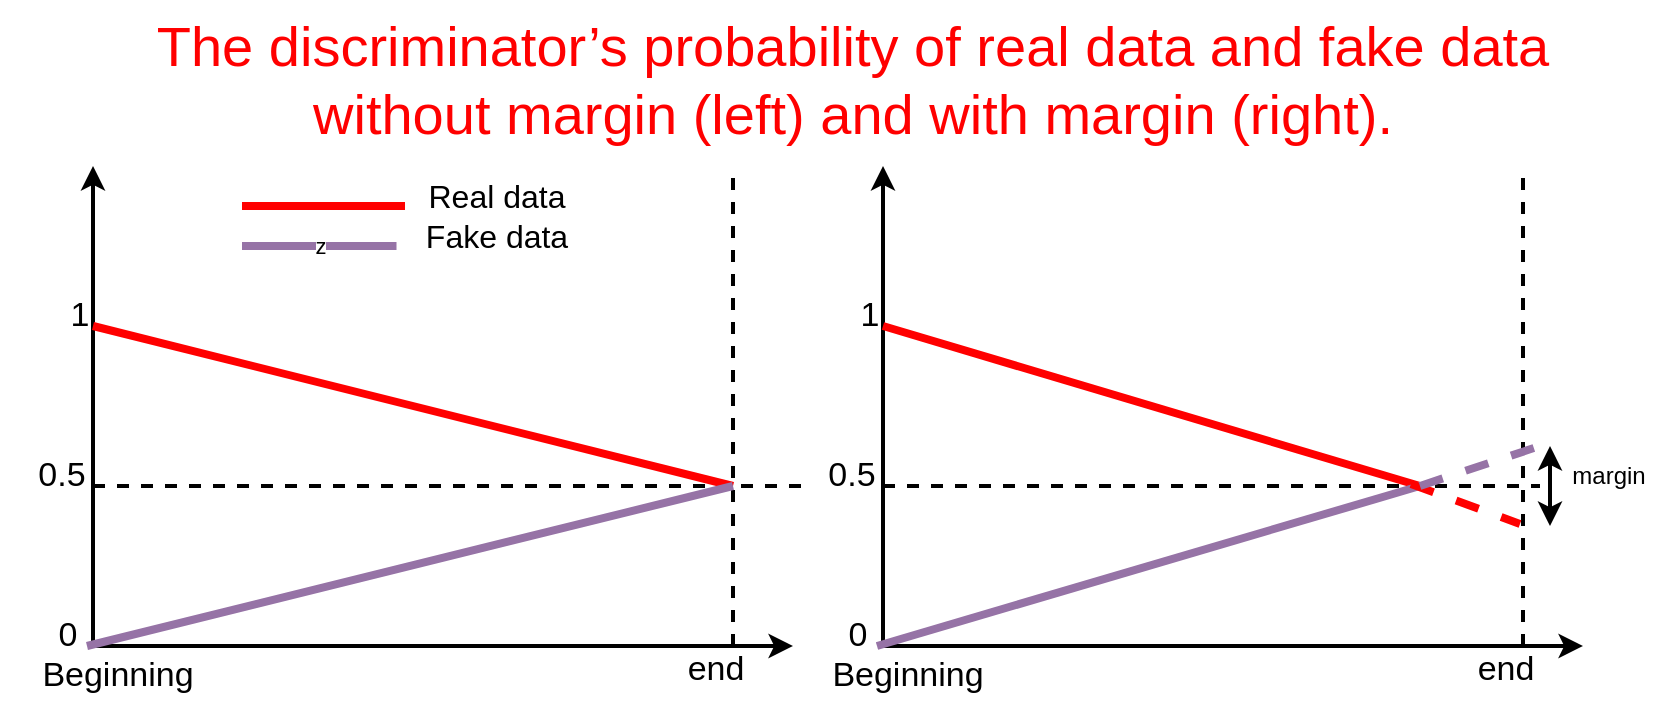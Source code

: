 <mxfile version="22.1.3" type="github">
  <diagram name="Page-1" id="xanJDPaVtpuf2QOxGpdZ">
    <mxGraphModel dx="2261" dy="1996" grid="1" gridSize="10" guides="1" tooltips="1" connect="1" arrows="1" fold="1" page="1" pageScale="1" pageWidth="827" pageHeight="1169" math="0" shadow="0">
      <root>
        <mxCell id="0" />
        <mxCell id="1" parent="0" />
        <mxCell id="lr0zPC8sNIRFxPN0SUq7-1" value="" style="endArrow=classic;html=1;rounded=0;strokeWidth=2;" edge="1" parent="1">
          <mxGeometry width="50" height="50" relative="1" as="geometry">
            <mxPoint x="35.5" y="-760" as="sourcePoint" />
            <mxPoint x="35.5" y="-1000" as="targetPoint" />
          </mxGeometry>
        </mxCell>
        <mxCell id="lr0zPC8sNIRFxPN0SUq7-2" value="" style="endArrow=classic;html=1;rounded=0;strokeWidth=2;" edge="1" parent="1">
          <mxGeometry width="50" height="50" relative="1" as="geometry">
            <mxPoint x="35.5" y="-760" as="sourcePoint" />
            <mxPoint x="385.5" y="-760" as="targetPoint" />
          </mxGeometry>
        </mxCell>
        <mxCell id="lr0zPC8sNIRFxPN0SUq7-3" value="" style="endArrow=none;dashed=1;html=1;rounded=0;strokeWidth=2;" edge="1" parent="1">
          <mxGeometry width="50" height="50" relative="1" as="geometry">
            <mxPoint x="35.5" y="-840" as="sourcePoint" />
            <mxPoint x="395.5" y="-840" as="targetPoint" />
          </mxGeometry>
        </mxCell>
        <mxCell id="lr0zPC8sNIRFxPN0SUq7-4" value="" style="endArrow=none;dashed=1;html=1;rounded=0;strokeWidth=2;" edge="1" parent="1">
          <mxGeometry width="50" height="50" relative="1" as="geometry">
            <mxPoint x="355.5" y="-760" as="sourcePoint" />
            <mxPoint x="355.5" y="-1000" as="targetPoint" />
          </mxGeometry>
        </mxCell>
        <mxCell id="lr0zPC8sNIRFxPN0SUq7-5" value="" style="endArrow=none;html=1;rounded=0;fillColor=#f8cecc;strokeColor=#FF0000;strokeWidth=4;" edge="1" parent="1">
          <mxGeometry width="50" height="50" relative="1" as="geometry">
            <mxPoint x="35.5" y="-920" as="sourcePoint" />
            <mxPoint x="355.5" y="-840" as="targetPoint" />
          </mxGeometry>
        </mxCell>
        <mxCell id="lr0zPC8sNIRFxPN0SUq7-6" value="&lt;font style=&quot;font-size: 17px;&quot;&gt;1&lt;/font&gt;" style="text;html=1;strokeColor=none;fillColor=none;align=center;verticalAlign=middle;whiteSpace=wrap;rounded=0;strokeWidth=5;" vertex="1" parent="1">
          <mxGeometry x="-1.5" y="-940" width="60" height="30" as="geometry" />
        </mxCell>
        <mxCell id="lr0zPC8sNIRFxPN0SUq7-7" value="&lt;font style=&quot;font-size: 17px;&quot;&gt;0.5&lt;/font&gt;" style="text;html=1;strokeColor=none;fillColor=none;align=center;verticalAlign=middle;whiteSpace=wrap;rounded=0;strokeWidth=5;" vertex="1" parent="1">
          <mxGeometry x="-10.5" y="-860" width="60" height="30" as="geometry" />
        </mxCell>
        <mxCell id="lr0zPC8sNIRFxPN0SUq7-8" value="&lt;font style=&quot;font-size: 17px;&quot;&gt;0&lt;/font&gt;" style="text;html=1;strokeColor=none;fillColor=none;align=center;verticalAlign=middle;whiteSpace=wrap;rounded=0;strokeWidth=5;" vertex="1" parent="1">
          <mxGeometry x="-7.5" y="-780" width="60" height="30" as="geometry" />
        </mxCell>
        <mxCell id="lr0zPC8sNIRFxPN0SUq7-9" value="&lt;font style=&quot;font-size: 17px;&quot;&gt;Beginning&lt;/font&gt;" style="text;html=1;strokeColor=none;fillColor=none;align=center;verticalAlign=middle;whiteSpace=wrap;rounded=0;strokeWidth=5;" vertex="1" parent="1">
          <mxGeometry x="17.5" y="-760" width="60" height="30" as="geometry" />
        </mxCell>
        <mxCell id="lr0zPC8sNIRFxPN0SUq7-10" value="&lt;font style=&quot;font-size: 17px;&quot;&gt;end&lt;/font&gt;" style="text;html=1;strokeColor=none;fillColor=none;align=center;verticalAlign=middle;whiteSpace=wrap;rounded=0;strokeWidth=5;" vertex="1" parent="1">
          <mxGeometry x="317" y="-763" width="60" height="30" as="geometry" />
        </mxCell>
        <mxCell id="lr0zPC8sNIRFxPN0SUq7-11" value="" style="endArrow=none;html=1;rounded=0;exitX=0.25;exitY=0;exitDx=0;exitDy=0;fillColor=#e1d5e7;strokeColor=#9673a6;strokeWidth=4;" edge="1" parent="1" source="lr0zPC8sNIRFxPN0SUq7-9">
          <mxGeometry width="50" height="50" relative="1" as="geometry">
            <mxPoint x="45.5" y="-910" as="sourcePoint" />
            <mxPoint x="355.5" y="-840" as="targetPoint" />
          </mxGeometry>
        </mxCell>
        <mxCell id="lr0zPC8sNIRFxPN0SUq7-12" value="" style="endArrow=classic;html=1;rounded=0;strokeWidth=2;" edge="1" parent="1">
          <mxGeometry width="50" height="50" relative="1" as="geometry">
            <mxPoint x="430.5" y="-760" as="sourcePoint" />
            <mxPoint x="430.5" y="-1000" as="targetPoint" />
          </mxGeometry>
        </mxCell>
        <mxCell id="lr0zPC8sNIRFxPN0SUq7-13" value="" style="endArrow=classic;html=1;rounded=0;strokeWidth=2;" edge="1" parent="1">
          <mxGeometry width="50" height="50" relative="1" as="geometry">
            <mxPoint x="430.5" y="-760" as="sourcePoint" />
            <mxPoint x="780.5" y="-760" as="targetPoint" />
          </mxGeometry>
        </mxCell>
        <mxCell id="lr0zPC8sNIRFxPN0SUq7-14" value="" style="endArrow=none;dashed=1;html=1;rounded=0;strokeWidth=2;" edge="1" parent="1">
          <mxGeometry width="50" height="50" relative="1" as="geometry">
            <mxPoint x="430.5" y="-840" as="sourcePoint" />
            <mxPoint x="759" y="-840" as="targetPoint" />
          </mxGeometry>
        </mxCell>
        <mxCell id="lr0zPC8sNIRFxPN0SUq7-15" value="" style="endArrow=none;dashed=1;html=1;rounded=0;strokeWidth=2;" edge="1" parent="1">
          <mxGeometry width="50" height="50" relative="1" as="geometry">
            <mxPoint x="750.5" y="-760" as="sourcePoint" />
            <mxPoint x="750.5" y="-1000" as="targetPoint" />
          </mxGeometry>
        </mxCell>
        <mxCell id="lr0zPC8sNIRFxPN0SUq7-16" value="" style="endArrow=none;html=1;rounded=0;fillColor=#f8cecc;strokeColor=#FF0000;strokeWidth=4;" edge="1" parent="1">
          <mxGeometry width="50" height="50" relative="1" as="geometry">
            <mxPoint x="430.5" y="-920" as="sourcePoint" />
            <mxPoint x="699" y="-840" as="targetPoint" />
          </mxGeometry>
        </mxCell>
        <mxCell id="lr0zPC8sNIRFxPN0SUq7-17" value="&lt;font style=&quot;font-size: 17px;&quot;&gt;1&lt;/font&gt;" style="text;html=1;strokeColor=none;fillColor=none;align=center;verticalAlign=middle;whiteSpace=wrap;rounded=0;strokeWidth=5;" vertex="1" parent="1">
          <mxGeometry x="393.5" y="-940" width="60" height="30" as="geometry" />
        </mxCell>
        <mxCell id="lr0zPC8sNIRFxPN0SUq7-18" value="&lt;font style=&quot;font-size: 17px;&quot;&gt;0.5&lt;/font&gt;" style="text;html=1;strokeColor=none;fillColor=none;align=center;verticalAlign=middle;whiteSpace=wrap;rounded=0;strokeWidth=5;" vertex="1" parent="1">
          <mxGeometry x="384.5" y="-860" width="60" height="30" as="geometry" />
        </mxCell>
        <mxCell id="lr0zPC8sNIRFxPN0SUq7-19" value="&lt;font style=&quot;font-size: 17px;&quot;&gt;0&lt;/font&gt;" style="text;html=1;strokeColor=none;fillColor=none;align=center;verticalAlign=middle;whiteSpace=wrap;rounded=0;strokeWidth=5;" vertex="1" parent="1">
          <mxGeometry x="387.5" y="-780" width="60" height="30" as="geometry" />
        </mxCell>
        <mxCell id="lr0zPC8sNIRFxPN0SUq7-20" value="&lt;font style=&quot;font-size: 17px;&quot;&gt;Beginning&lt;/font&gt;" style="text;html=1;strokeColor=none;fillColor=none;align=center;verticalAlign=middle;whiteSpace=wrap;rounded=0;strokeWidth=5;" vertex="1" parent="1">
          <mxGeometry x="412.5" y="-760" width="60" height="30" as="geometry" />
        </mxCell>
        <mxCell id="lr0zPC8sNIRFxPN0SUq7-21" value="&lt;font style=&quot;font-size: 17px;&quot;&gt;end&lt;/font&gt;" style="text;html=1;strokeColor=none;fillColor=none;align=center;verticalAlign=middle;whiteSpace=wrap;rounded=0;strokeWidth=5;" vertex="1" parent="1">
          <mxGeometry x="712" y="-763" width="60" height="30" as="geometry" />
        </mxCell>
        <mxCell id="lr0zPC8sNIRFxPN0SUq7-22" value="" style="endArrow=none;html=1;rounded=0;exitX=0.25;exitY=0;exitDx=0;exitDy=0;fillColor=#e1d5e7;strokeColor=#9673a6;strokeWidth=4;" edge="1" parent="1" source="lr0zPC8sNIRFxPN0SUq7-20">
          <mxGeometry width="50" height="50" relative="1" as="geometry">
            <mxPoint x="440.5" y="-910" as="sourcePoint" />
            <mxPoint x="699" y="-840" as="targetPoint" />
          </mxGeometry>
        </mxCell>
        <mxCell id="lr0zPC8sNIRFxPN0SUq7-23" value="" style="endArrow=none;html=1;rounded=0;fillColor=#f8cecc;strokeColor=#FF0000;strokeWidth=4;dashed=1;" edge="1" parent="1">
          <mxGeometry width="50" height="50" relative="1" as="geometry">
            <mxPoint x="694.5" y="-841" as="sourcePoint" />
            <mxPoint x="749" y="-821" as="targetPoint" />
          </mxGeometry>
        </mxCell>
        <mxCell id="lr0zPC8sNIRFxPN0SUq7-24" value="" style="endArrow=none;html=1;rounded=0;exitX=0.25;exitY=0;exitDx=0;exitDy=0;fillColor=#e1d5e7;strokeColor=#9673a6;strokeWidth=4;dashed=1;" edge="1" parent="1">
          <mxGeometry width="50" height="50" relative="1" as="geometry">
            <mxPoint x="699" y="-840" as="sourcePoint" />
            <mxPoint x="759" y="-860" as="targetPoint" />
          </mxGeometry>
        </mxCell>
        <mxCell id="lr0zPC8sNIRFxPN0SUq7-25" value="margin" style="text;html=1;align=center;verticalAlign=middle;resizable=0;points=[];autosize=1;strokeColor=none;fillColor=none;" vertex="1" parent="1">
          <mxGeometry x="763" y="-860" width="60" height="30" as="geometry" />
        </mxCell>
        <mxCell id="lr0zPC8sNIRFxPN0SUq7-26" value="" style="endArrow=classic;startArrow=classic;html=1;rounded=0;strokeWidth=2;" edge="1" parent="1">
          <mxGeometry width="50" height="50" relative="1" as="geometry">
            <mxPoint x="764" y="-820" as="sourcePoint" />
            <mxPoint x="764" y="-860" as="targetPoint" />
          </mxGeometry>
        </mxCell>
        <mxCell id="lr0zPC8sNIRFxPN0SUq7-27" value="&lt;font style=&quot;font-size: 28px;&quot; color=&quot;#ff0000&quot;&gt;The discriminator’s probability of real data and&amp;nbsp;fake data &lt;br&gt;without margin (left) and with margin (right).&lt;br style=&quot;text-align: start; box-sizing: border-box; cursor: text; position: absolute; transform-origin: 0px 0px; font-family: Lato, sans-serif;&quot; role=&quot;presentation&quot;&gt;&lt;/font&gt;&lt;span style=&quot;text-align: start; box-sizing: border-box; cursor: text; position: absolute; transform-origin: 0px 0px; left: 103.113px; top: 373.397px; font-family: sans-serif; transform: scaleX(1.076); font-size: 28px;&quot; dir=&quot;ltr&quot; role=&quot;presentation&quot;&gt;&lt;font style=&quot;font-size: 28px;&quot; color=&quot;#ff0000&quot;&gt;fake data without margin (left) and with margin (right)&lt;/font&gt;&lt;/span&gt;" style="text;html=1;align=center;verticalAlign=middle;resizable=0;points=[];autosize=1;strokeColor=none;fillColor=none;" vertex="1" parent="1">
          <mxGeometry x="54.5" y="-1083" width="720" height="80" as="geometry" />
        </mxCell>
        <mxCell id="lr0zPC8sNIRFxPN0SUq7-32" value="z" style="endArrow=none;html=1;rounded=0;exitX=0.25;exitY=0;exitDx=0;exitDy=0;fillColor=#e1d5e7;strokeColor=#9673a6;strokeWidth=4;" edge="1" parent="1">
          <mxGeometry width="50" height="50" relative="1" as="geometry">
            <mxPoint x="110" y="-960" as="sourcePoint" />
            <mxPoint x="187.25" y="-960" as="targetPoint" />
          </mxGeometry>
        </mxCell>
        <mxCell id="lr0zPC8sNIRFxPN0SUq7-33" value="" style="endArrow=none;html=1;rounded=0;fillColor=#f8cecc;strokeColor=#FF0000;strokeWidth=4;" edge="1" parent="1">
          <mxGeometry width="50" height="50" relative="1" as="geometry">
            <mxPoint x="110" y="-980" as="sourcePoint" />
            <mxPoint x="191.5" y="-980" as="targetPoint" />
          </mxGeometry>
        </mxCell>
        <mxCell id="lr0zPC8sNIRFxPN0SUq7-34" value="&lt;font style=&quot;font-size: 16px;&quot;&gt;Real data&lt;/font&gt;" style="text;html=1;align=center;verticalAlign=middle;resizable=0;points=[];autosize=1;strokeColor=none;fillColor=none;" vertex="1" parent="1">
          <mxGeometry x="191.5" y="-1000" width="90" height="30" as="geometry" />
        </mxCell>
        <mxCell id="lr0zPC8sNIRFxPN0SUq7-35" value="&lt;font style=&quot;font-size: 16px;&quot;&gt;Fake data&lt;/font&gt;" style="text;html=1;align=center;verticalAlign=middle;resizable=0;points=[];autosize=1;strokeColor=none;fillColor=none;" vertex="1" parent="1">
          <mxGeometry x="191.5" y="-980" width="90" height="30" as="geometry" />
        </mxCell>
      </root>
    </mxGraphModel>
  </diagram>
</mxfile>
